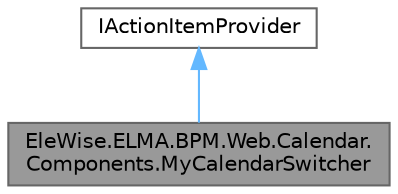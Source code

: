 digraph "EleWise.ELMA.BPM.Web.Calendar.Components.MyCalendarSwitcher"
{
 // LATEX_PDF_SIZE
  bgcolor="transparent";
  edge [fontname=Helvetica,fontsize=10,labelfontname=Helvetica,labelfontsize=10];
  node [fontname=Helvetica,fontsize=10,shape=box,height=0.2,width=0.4];
  Node1 [id="Node000001",label="EleWise.ELMA.BPM.Web.Calendar.\lComponents.MyCalendarSwitcher",height=0.2,width=0.4,color="gray40", fillcolor="grey60", style="filled", fontcolor="black",tooltip="Отображение кнопки \"Мой календарь\"."];
  Node2 -> Node1 [id="edge1_Node000001_Node000002",dir="back",color="steelblue1",style="solid",tooltip=" "];
  Node2 [id="Node000002",label="IActionItemProvider",height=0.2,width=0.4,color="gray40", fillcolor="white", style="filled",tooltip=" "];
}
